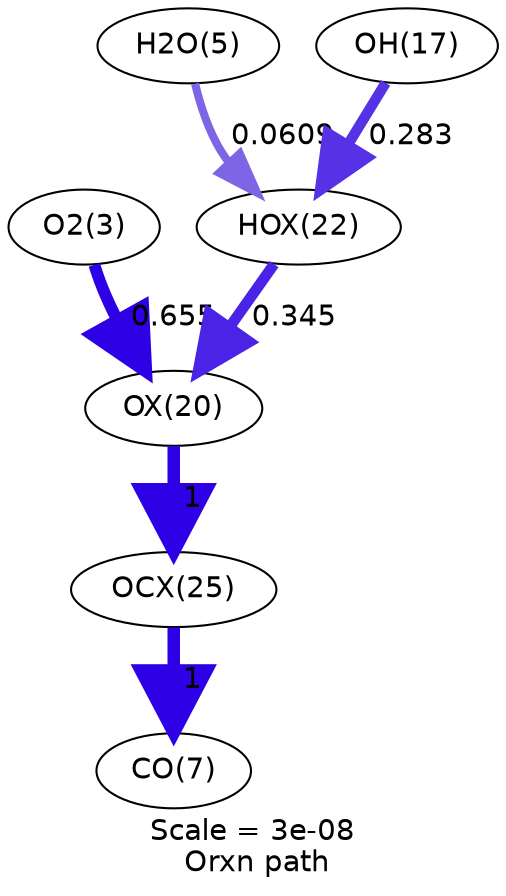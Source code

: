 digraph reaction_paths {
center=1;
s4 -> s24[fontname="Helvetica", penwidth=5.68, arrowsize=2.84, color="0.7, 1.16, 0.9"
, label=" 0.655"];
s26 -> s24[fontname="Helvetica", penwidth=5.2, arrowsize=2.6, color="0.7, 0.845, 0.9"
, label=" 0.345"];
s24 -> s29[fontname="Helvetica", penwidth=6, arrowsize=3, color="0.7, 1.5, 0.9"
, label=" 1"];
s6 -> s26[fontname="Helvetica", penwidth=3.89, arrowsize=1.94, color="0.7, 0.561, 0.9"
, label=" 0.0609"];
s18 -> s26[fontname="Helvetica", penwidth=5.05, arrowsize=2.52, color="0.7, 0.783, 0.9"
, label=" 0.283"];
s29 -> s8[fontname="Helvetica", penwidth=6, arrowsize=3, color="0.7, 1.5, 0.9"
, label=" 1"];
s4 [ fontname="Helvetica", label="O2(3)"];
s6 [ fontname="Helvetica", label="H2O(5)"];
s8 [ fontname="Helvetica", label="CO(7)"];
s18 [ fontname="Helvetica", label="OH(17)"];
s24 [ fontname="Helvetica", label="OX(20)"];
s26 [ fontname="Helvetica", label="HOX(22)"];
s29 [ fontname="Helvetica", label="OCX(25)"];
 label = "Scale = 3e-08\l Orxn path";
 fontname = "Helvetica";
}
